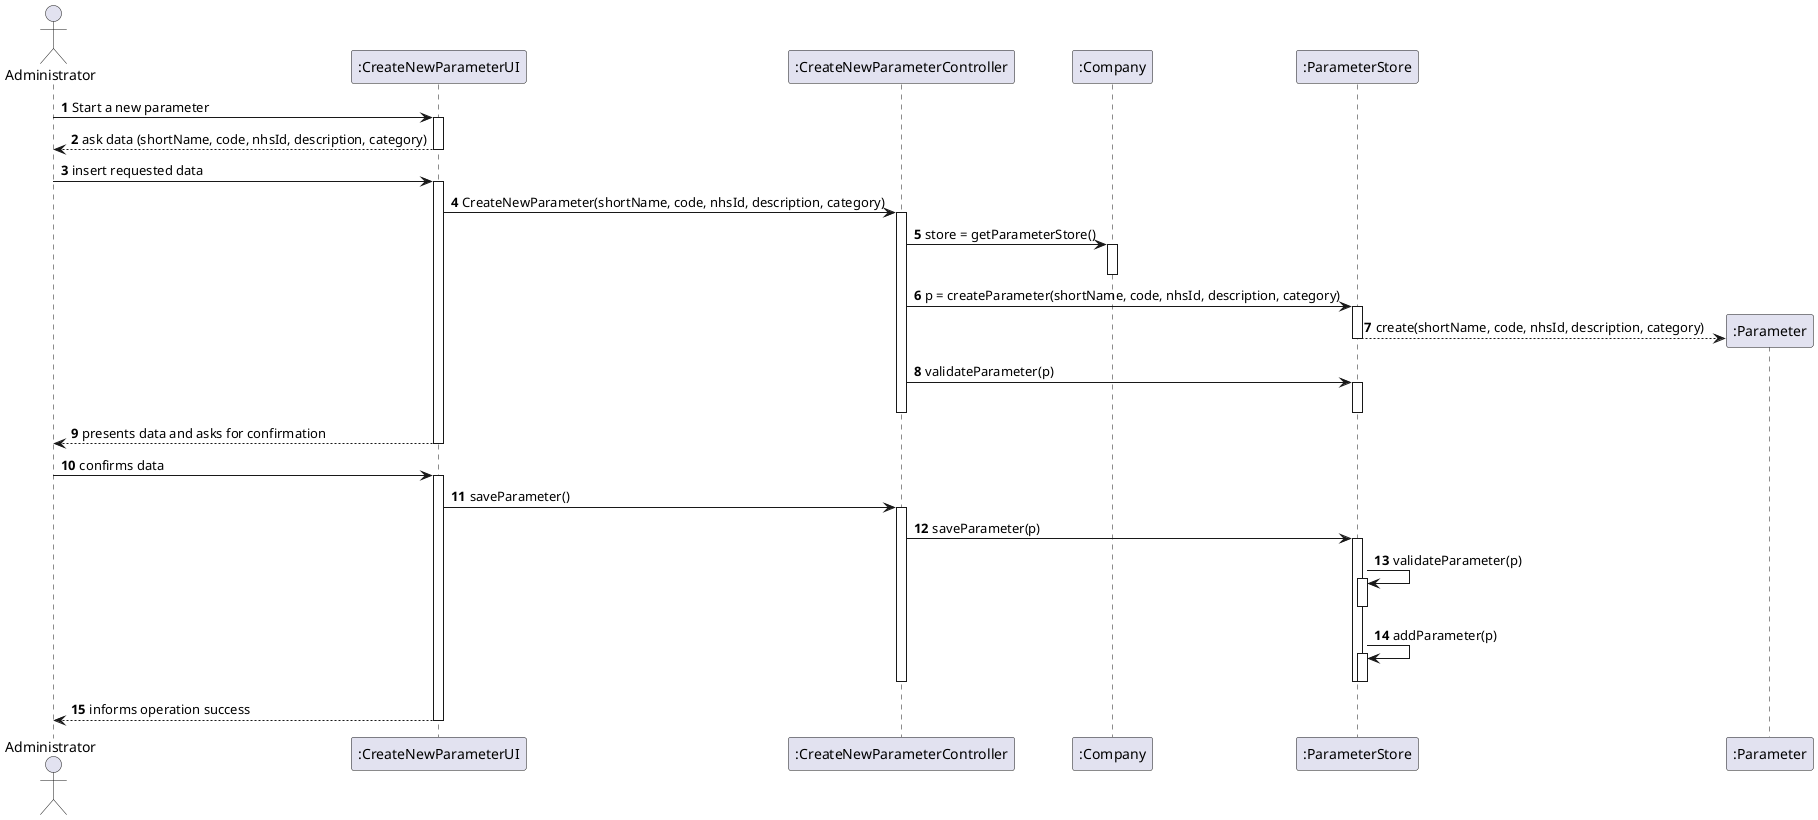 @startuml
autonumber
'hide footbox
actor "Administrator" as ADMIN

participant ":CreateNewParameterUI" as UI
participant ":CreateNewParameterController" as CTRL
participant ":Company" as COMP
participant ":ParameterStore" as PS
participant ":Parameter" as P



ADMIN -> UI : Start a new parameter
activate UI
UI --> ADMIN : ask data (shortName, code, nhsId, description, category)
deactivate UI
ADMIN -> UI : insert requested data
activate UI
    UI -> CTRL : CreateNewParameter(shortName, code, nhsId, description, category)
    activate CTRL
        CTRL -> COMP : store = getParameterStore()
        activate COMP
        deactivate COMP
        CTRL -> PS : p = createParameter(shortName, code, nhsId, description, category)
        activate PS
            PS --> P** : create(shortName, code, nhsId, description, category)
        deactivate PS
        CTRL -> PS : validateParameter(p)
        activate PS
        deactivate PS
    deactivate CTRL
    UI --> ADMIN : presents data and asks for confirmation
deactivate UI
ADMIN -> UI : confirms data
activate UI
    UI -> CTRL : saveParameter()
    activate CTRL
        CTRL -> PS : saveParameter(p)
        activate PS
            PS -> PS : validateParameter(p)
            activate PS
            deactivate PS
            PS -> PS : addParameter(p)
            activate PS
            deactivate PS
        deactivate PS
    deactivate CTRL
    UI --> ADMIN : informs operation success
deactivate UI

@enduml
